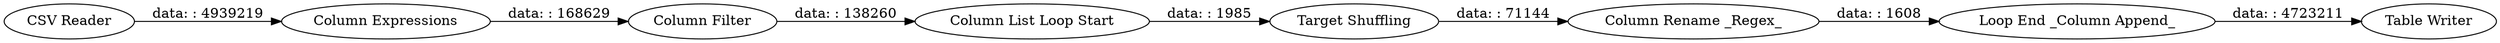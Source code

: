 digraph {
	"-2668609706805427339_9" [label="Column Expressions"]
	"-2668609706805427339_2" [label="CSV Reader"]
	"-2668609706805427339_3" [label="Column Filter"]
	"-2668609706805427339_14" [label="Table Writer"]
	"-2668609706805427339_6" [label="Column List Loop Start"]
	"-2668609706805427339_5" [label="Target Shuffling"]
	"-2668609706805427339_12" [label="Column Rename _Regex_"]
	"-2668609706805427339_7" [label="Loop End _Column Append_"]
	"-2668609706805427339_12" -> "-2668609706805427339_7" [label="data: : 1608"]
	"-2668609706805427339_2" -> "-2668609706805427339_9" [label="data: : 4939219"]
	"-2668609706805427339_7" -> "-2668609706805427339_14" [label="data: : 4723211"]
	"-2668609706805427339_9" -> "-2668609706805427339_3" [label="data: : 168629"]
	"-2668609706805427339_3" -> "-2668609706805427339_6" [label="data: : 138260"]
	"-2668609706805427339_5" -> "-2668609706805427339_12" [label="data: : 71144"]
	"-2668609706805427339_6" -> "-2668609706805427339_5" [label="data: : 1985"]
	rankdir=LR
}
